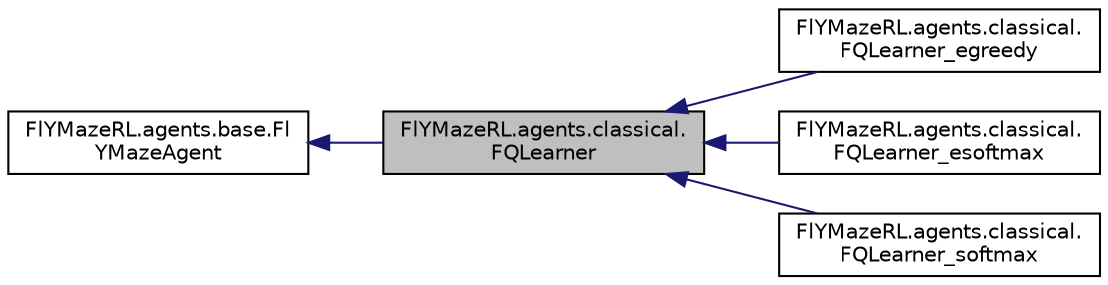 digraph "FlYMazeRL.agents.classical.FQLearner"
{
 // LATEX_PDF_SIZE
  edge [fontname="Helvetica",fontsize="10",labelfontname="Helvetica",labelfontsize="10"];
  node [fontname="Helvetica",fontsize="10",shape=record];
  rankdir="LR";
  Node1 [label="FlYMazeRL.agents.classical.\lFQLearner",height=0.2,width=0.4,color="black", fillcolor="grey75", style="filled", fontcolor="black",tooltip=" "];
  Node2 -> Node1 [dir="back",color="midnightblue",fontsize="10",style="solid",fontname="Helvetica"];
  Node2 [label="FlYMazeRL.agents.base.Fl\lYMazeAgent",height=0.2,width=0.4,color="black", fillcolor="white", style="filled",URL="$d8/d62/class_fl_y_maze_r_l_1_1agents_1_1base_1_1_fl_y_maze_agent.html",tooltip=" "];
  Node1 -> Node3 [dir="back",color="midnightblue",fontsize="10",style="solid",fontname="Helvetica"];
  Node3 [label="FlYMazeRL.agents.classical.\lFQLearner_egreedy",height=0.2,width=0.4,color="black", fillcolor="white", style="filled",URL="$d4/d67/class_fl_y_maze_r_l_1_1agents_1_1classical_1_1_f_q_learner__egreedy.html",tooltip=" "];
  Node1 -> Node4 [dir="back",color="midnightblue",fontsize="10",style="solid",fontname="Helvetica"];
  Node4 [label="FlYMazeRL.agents.classical.\lFQLearner_esoftmax",height=0.2,width=0.4,color="black", fillcolor="white", style="filled",URL="$dc/d4a/class_fl_y_maze_r_l_1_1agents_1_1classical_1_1_f_q_learner__esoftmax.html",tooltip=" "];
  Node1 -> Node5 [dir="back",color="midnightblue",fontsize="10",style="solid",fontname="Helvetica"];
  Node5 [label="FlYMazeRL.agents.classical.\lFQLearner_softmax",height=0.2,width=0.4,color="black", fillcolor="white", style="filled",URL="$de/d61/class_fl_y_maze_r_l_1_1agents_1_1classical_1_1_f_q_learner__softmax.html",tooltip=" "];
}
